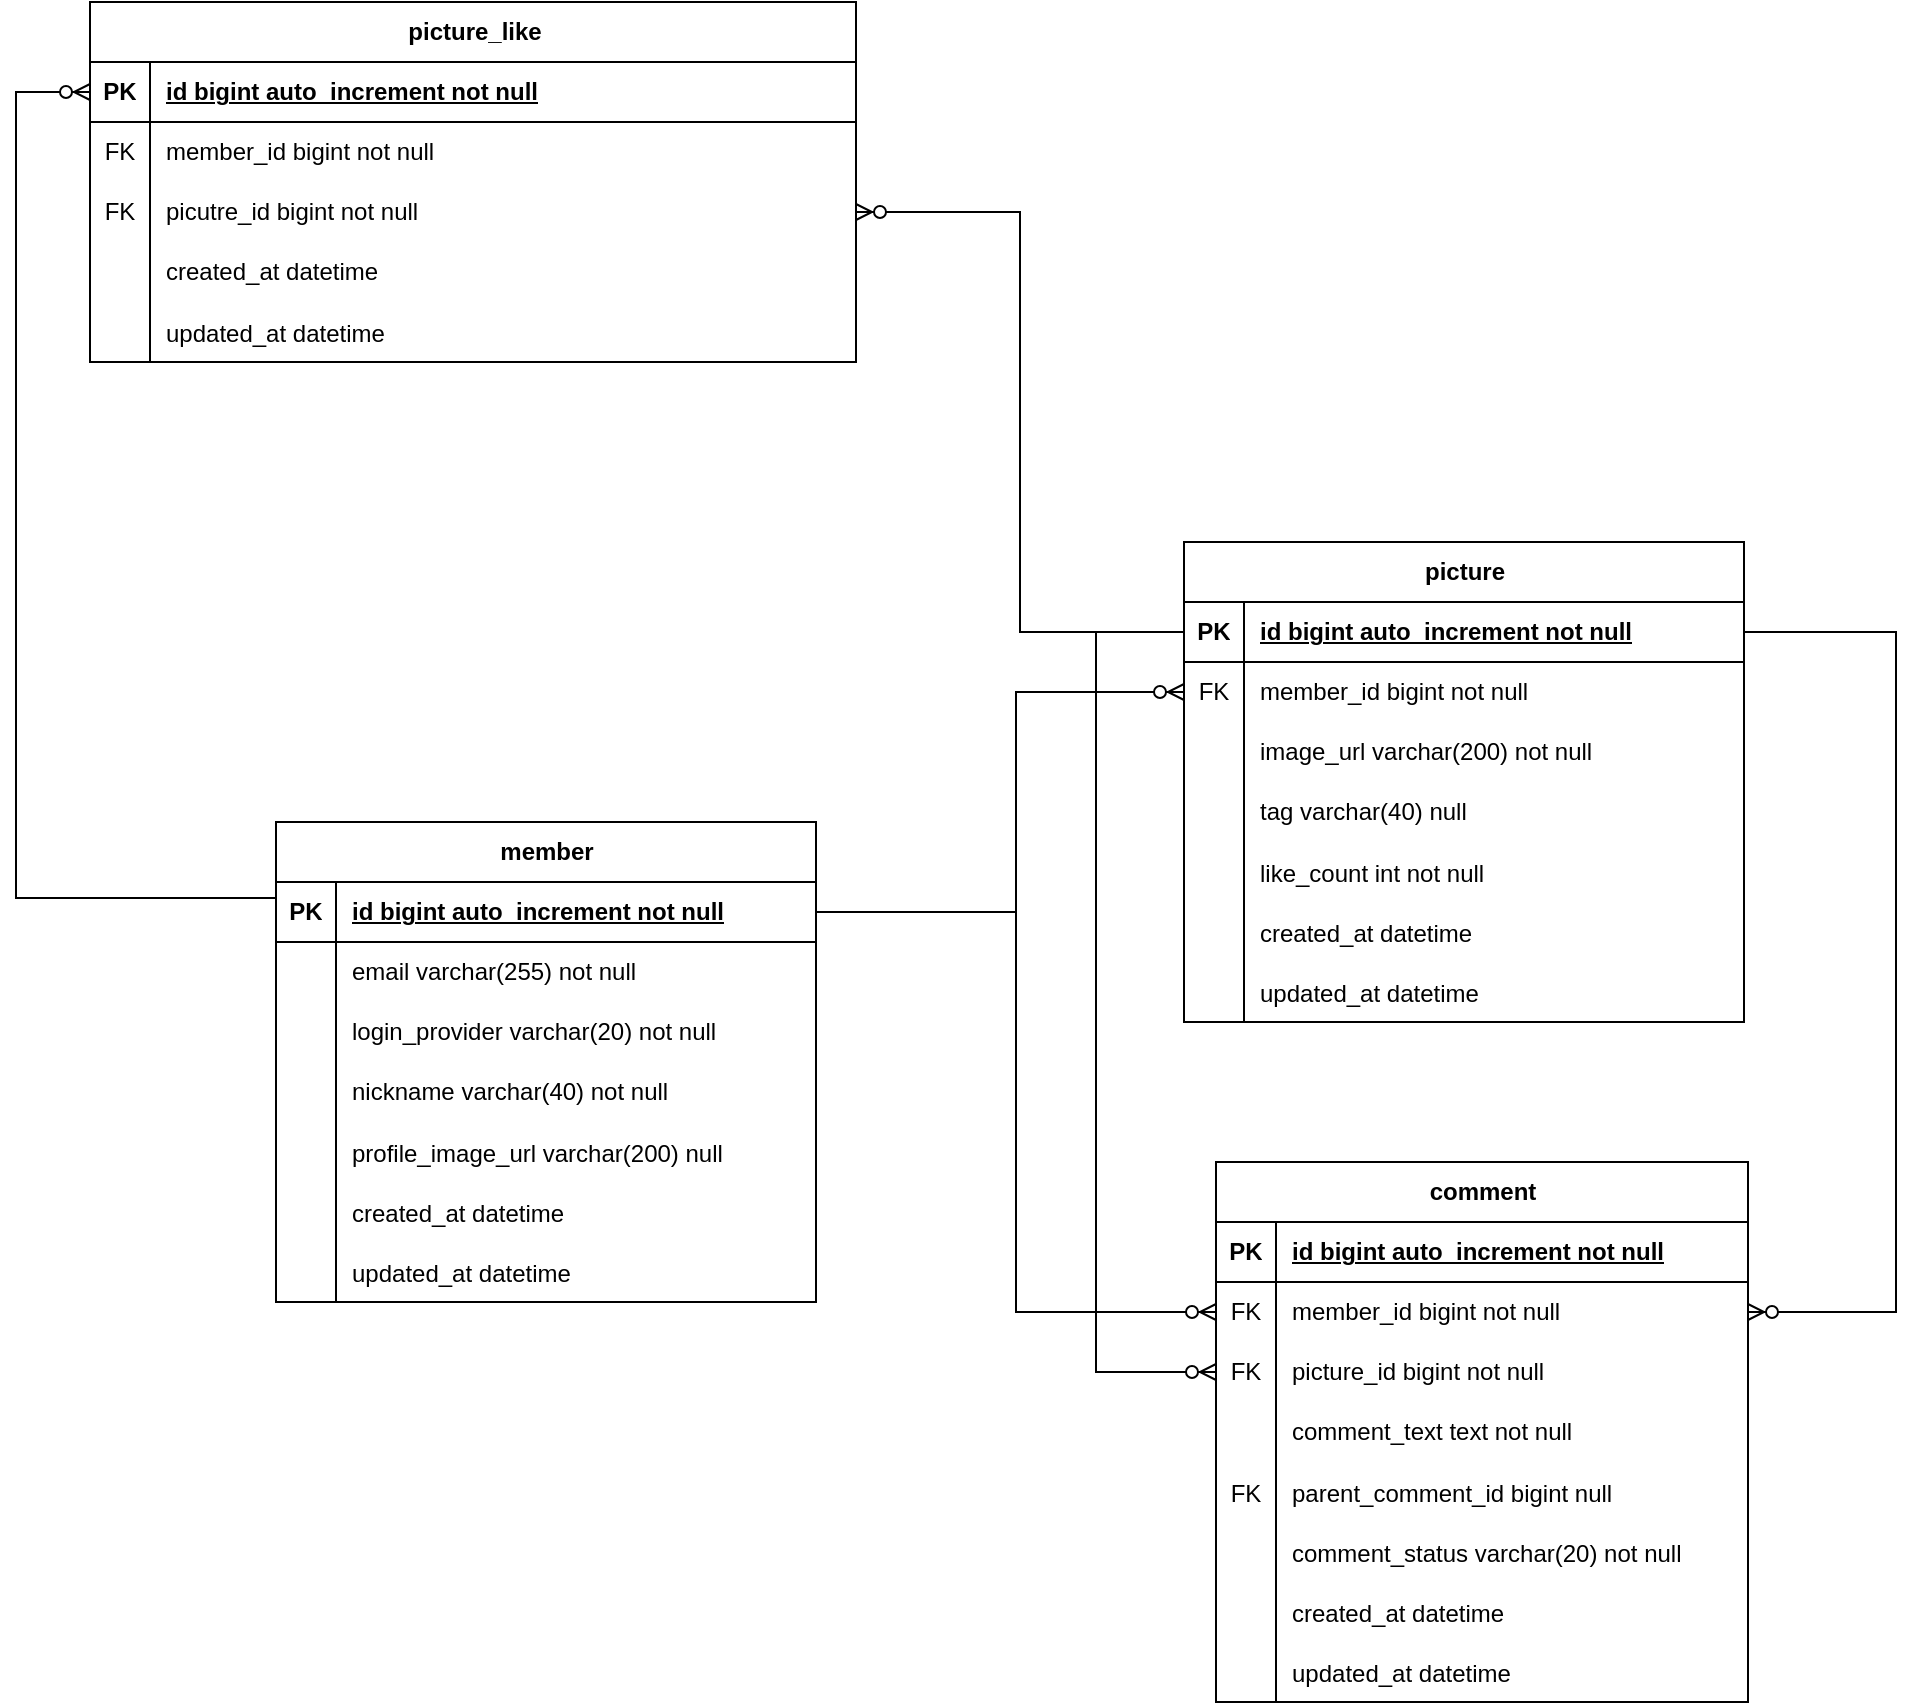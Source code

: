<mxfile version="24.2.5" type="github">
  <diagram id="C5RBs43oDa-KdzZeNtuy" name="Page-1">
    <mxGraphModel dx="2069" dy="1954" grid="1" gridSize="10" guides="1" tooltips="1" connect="1" arrows="1" fold="1" page="1" pageScale="1" pageWidth="827" pageHeight="1169" math="0" shadow="0">
      <root>
        <mxCell id="WIyWlLk6GJQsqaUBKTNV-0" />
        <mxCell id="WIyWlLk6GJQsqaUBKTNV-1" parent="WIyWlLk6GJQsqaUBKTNV-0" />
        <mxCell id="ZYRQew-c0iRV19jDSgAl-0" value="member" style="shape=table;startSize=30;container=1;collapsible=1;childLayout=tableLayout;fixedRows=1;rowLines=0;fontStyle=1;align=center;resizeLast=1;html=1;" vertex="1" parent="WIyWlLk6GJQsqaUBKTNV-1">
          <mxGeometry x="-40" y="280" width="270" height="240" as="geometry" />
        </mxCell>
        <mxCell id="ZYRQew-c0iRV19jDSgAl-1" value="" style="shape=tableRow;horizontal=0;startSize=0;swimlaneHead=0;swimlaneBody=0;fillColor=none;collapsible=0;dropTarget=0;points=[[0,0.5],[1,0.5]];portConstraint=eastwest;top=0;left=0;right=0;bottom=1;" vertex="1" parent="ZYRQew-c0iRV19jDSgAl-0">
          <mxGeometry y="30" width="270" height="30" as="geometry" />
        </mxCell>
        <mxCell id="ZYRQew-c0iRV19jDSgAl-2" value="PK" style="shape=partialRectangle;connectable=0;fillColor=none;top=0;left=0;bottom=0;right=0;fontStyle=1;overflow=hidden;whiteSpace=wrap;html=1;" vertex="1" parent="ZYRQew-c0iRV19jDSgAl-1">
          <mxGeometry width="30" height="30" as="geometry">
            <mxRectangle width="30" height="30" as="alternateBounds" />
          </mxGeometry>
        </mxCell>
        <mxCell id="ZYRQew-c0iRV19jDSgAl-3" value="id bigint auto_increment not null" style="shape=partialRectangle;connectable=0;fillColor=none;top=0;left=0;bottom=0;right=0;align=left;spacingLeft=6;fontStyle=5;overflow=hidden;whiteSpace=wrap;html=1;" vertex="1" parent="ZYRQew-c0iRV19jDSgAl-1">
          <mxGeometry x="30" width="240" height="30" as="geometry">
            <mxRectangle width="240" height="30" as="alternateBounds" />
          </mxGeometry>
        </mxCell>
        <mxCell id="ZYRQew-c0iRV19jDSgAl-4" value="" style="shape=tableRow;horizontal=0;startSize=0;swimlaneHead=0;swimlaneBody=0;fillColor=none;collapsible=0;dropTarget=0;points=[[0,0.5],[1,0.5]];portConstraint=eastwest;top=0;left=0;right=0;bottom=0;" vertex="1" parent="ZYRQew-c0iRV19jDSgAl-0">
          <mxGeometry y="60" width="270" height="30" as="geometry" />
        </mxCell>
        <mxCell id="ZYRQew-c0iRV19jDSgAl-5" value="" style="shape=partialRectangle;connectable=0;fillColor=none;top=0;left=0;bottom=0;right=0;editable=1;overflow=hidden;whiteSpace=wrap;html=1;" vertex="1" parent="ZYRQew-c0iRV19jDSgAl-4">
          <mxGeometry width="30" height="30" as="geometry">
            <mxRectangle width="30" height="30" as="alternateBounds" />
          </mxGeometry>
        </mxCell>
        <mxCell id="ZYRQew-c0iRV19jDSgAl-6" value="email varchar(255) not null" style="shape=partialRectangle;connectable=0;fillColor=none;top=0;left=0;bottom=0;right=0;align=left;spacingLeft=6;overflow=hidden;whiteSpace=wrap;html=1;" vertex="1" parent="ZYRQew-c0iRV19jDSgAl-4">
          <mxGeometry x="30" width="240" height="30" as="geometry">
            <mxRectangle width="240" height="30" as="alternateBounds" />
          </mxGeometry>
        </mxCell>
        <mxCell id="ZYRQew-c0iRV19jDSgAl-7" value="" style="shape=tableRow;horizontal=0;startSize=0;swimlaneHead=0;swimlaneBody=0;fillColor=none;collapsible=0;dropTarget=0;points=[[0,0.5],[1,0.5]];portConstraint=eastwest;top=0;left=0;right=0;bottom=0;" vertex="1" parent="ZYRQew-c0iRV19jDSgAl-0">
          <mxGeometry y="90" width="270" height="30" as="geometry" />
        </mxCell>
        <mxCell id="ZYRQew-c0iRV19jDSgAl-8" value="" style="shape=partialRectangle;connectable=0;fillColor=none;top=0;left=0;bottom=0;right=0;editable=1;overflow=hidden;whiteSpace=wrap;html=1;" vertex="1" parent="ZYRQew-c0iRV19jDSgAl-7">
          <mxGeometry width="30" height="30" as="geometry">
            <mxRectangle width="30" height="30" as="alternateBounds" />
          </mxGeometry>
        </mxCell>
        <mxCell id="ZYRQew-c0iRV19jDSgAl-9" value="login_provider varchar(20) not null" style="shape=partialRectangle;connectable=0;fillColor=none;top=0;left=0;bottom=0;right=0;align=left;spacingLeft=6;overflow=hidden;whiteSpace=wrap;html=1;" vertex="1" parent="ZYRQew-c0iRV19jDSgAl-7">
          <mxGeometry x="30" width="240" height="30" as="geometry">
            <mxRectangle width="240" height="30" as="alternateBounds" />
          </mxGeometry>
        </mxCell>
        <mxCell id="ZYRQew-c0iRV19jDSgAl-10" value="" style="shape=tableRow;horizontal=0;startSize=0;swimlaneHead=0;swimlaneBody=0;fillColor=none;collapsible=0;dropTarget=0;points=[[0,0.5],[1,0.5]];portConstraint=eastwest;top=0;left=0;right=0;bottom=0;" vertex="1" parent="ZYRQew-c0iRV19jDSgAl-0">
          <mxGeometry y="120" width="270" height="30" as="geometry" />
        </mxCell>
        <mxCell id="ZYRQew-c0iRV19jDSgAl-11" value="" style="shape=partialRectangle;connectable=0;fillColor=none;top=0;left=0;bottom=0;right=0;editable=1;overflow=hidden;whiteSpace=wrap;html=1;" vertex="1" parent="ZYRQew-c0iRV19jDSgAl-10">
          <mxGeometry width="30" height="30" as="geometry">
            <mxRectangle width="30" height="30" as="alternateBounds" />
          </mxGeometry>
        </mxCell>
        <mxCell id="ZYRQew-c0iRV19jDSgAl-12" value="nickname varchar(40) not null" style="shape=partialRectangle;connectable=0;fillColor=none;top=0;left=0;bottom=0;right=0;align=left;spacingLeft=6;overflow=hidden;whiteSpace=wrap;html=1;" vertex="1" parent="ZYRQew-c0iRV19jDSgAl-10">
          <mxGeometry x="30" width="240" height="30" as="geometry">
            <mxRectangle width="240" height="30" as="alternateBounds" />
          </mxGeometry>
        </mxCell>
        <mxCell id="ZYRQew-c0iRV19jDSgAl-13" value="" style="shape=tableRow;horizontal=0;startSize=0;swimlaneHead=0;swimlaneBody=0;fillColor=none;collapsible=0;dropTarget=0;points=[[0,0.5],[1,0.5]];portConstraint=eastwest;top=0;left=0;right=0;bottom=0;" vertex="1" parent="ZYRQew-c0iRV19jDSgAl-0">
          <mxGeometry y="150" width="270" height="30" as="geometry" />
        </mxCell>
        <mxCell id="ZYRQew-c0iRV19jDSgAl-14" value="" style="shape=partialRectangle;connectable=0;fillColor=none;top=0;left=0;bottom=0;right=0;editable=1;overflow=hidden;" vertex="1" parent="ZYRQew-c0iRV19jDSgAl-13">
          <mxGeometry width="30" height="30" as="geometry">
            <mxRectangle width="30" height="30" as="alternateBounds" />
          </mxGeometry>
        </mxCell>
        <mxCell id="ZYRQew-c0iRV19jDSgAl-15" value="profile_image_url varchar(200) null" style="shape=partialRectangle;connectable=0;fillColor=none;top=0;left=0;bottom=0;right=0;align=left;spacingLeft=6;overflow=hidden;" vertex="1" parent="ZYRQew-c0iRV19jDSgAl-13">
          <mxGeometry x="30" width="240" height="30" as="geometry">
            <mxRectangle width="240" height="30" as="alternateBounds" />
          </mxGeometry>
        </mxCell>
        <mxCell id="ZYRQew-c0iRV19jDSgAl-16" value="" style="shape=tableRow;horizontal=0;startSize=0;swimlaneHead=0;swimlaneBody=0;fillColor=none;collapsible=0;dropTarget=0;points=[[0,0.5],[1,0.5]];portConstraint=eastwest;top=0;left=0;right=0;bottom=0;" vertex="1" parent="ZYRQew-c0iRV19jDSgAl-0">
          <mxGeometry y="180" width="270" height="30" as="geometry" />
        </mxCell>
        <mxCell id="ZYRQew-c0iRV19jDSgAl-17" value="" style="shape=partialRectangle;connectable=0;fillColor=none;top=0;left=0;bottom=0;right=0;editable=1;overflow=hidden;" vertex="1" parent="ZYRQew-c0iRV19jDSgAl-16">
          <mxGeometry width="30" height="30" as="geometry">
            <mxRectangle width="30" height="30" as="alternateBounds" />
          </mxGeometry>
        </mxCell>
        <mxCell id="ZYRQew-c0iRV19jDSgAl-18" value="created_at datetime" style="shape=partialRectangle;connectable=0;fillColor=none;top=0;left=0;bottom=0;right=0;align=left;spacingLeft=6;overflow=hidden;" vertex="1" parent="ZYRQew-c0iRV19jDSgAl-16">
          <mxGeometry x="30" width="240" height="30" as="geometry">
            <mxRectangle width="240" height="30" as="alternateBounds" />
          </mxGeometry>
        </mxCell>
        <mxCell id="ZYRQew-c0iRV19jDSgAl-19" value="" style="shape=tableRow;horizontal=0;startSize=0;swimlaneHead=0;swimlaneBody=0;fillColor=none;collapsible=0;dropTarget=0;points=[[0,0.5],[1,0.5]];portConstraint=eastwest;top=0;left=0;right=0;bottom=0;" vertex="1" parent="ZYRQew-c0iRV19jDSgAl-0">
          <mxGeometry y="210" width="270" height="30" as="geometry" />
        </mxCell>
        <mxCell id="ZYRQew-c0iRV19jDSgAl-20" value="" style="shape=partialRectangle;connectable=0;fillColor=none;top=0;left=0;bottom=0;right=0;editable=1;overflow=hidden;" vertex="1" parent="ZYRQew-c0iRV19jDSgAl-19">
          <mxGeometry width="30" height="30" as="geometry">
            <mxRectangle width="30" height="30" as="alternateBounds" />
          </mxGeometry>
        </mxCell>
        <mxCell id="ZYRQew-c0iRV19jDSgAl-21" value="updated_at datetime" style="shape=partialRectangle;connectable=0;fillColor=none;top=0;left=0;bottom=0;right=0;align=left;spacingLeft=6;overflow=hidden;" vertex="1" parent="ZYRQew-c0iRV19jDSgAl-19">
          <mxGeometry x="30" width="240" height="30" as="geometry">
            <mxRectangle width="240" height="30" as="alternateBounds" />
          </mxGeometry>
        </mxCell>
        <mxCell id="ZYRQew-c0iRV19jDSgAl-22" value="" style="fontSize=12;html=1;endArrow=ERzeroToMany;endFill=1;rounded=0;entryX=0;entryY=0.5;entryDx=0;entryDy=0;exitX=1;exitY=0.5;exitDx=0;exitDy=0;edgeStyle=orthogonalEdgeStyle;" edge="1" parent="WIyWlLk6GJQsqaUBKTNV-1" source="ZYRQew-c0iRV19jDSgAl-1" target="ZYRQew-c0iRV19jDSgAl-43">
          <mxGeometry width="100" height="100" relative="1" as="geometry">
            <mxPoint x="550" y="240" as="sourcePoint" />
            <mxPoint x="630" y="140" as="targetPoint" />
            <Array as="points">
              <mxPoint x="330" y="325" />
              <mxPoint x="330" y="215" />
            </Array>
          </mxGeometry>
        </mxCell>
        <mxCell id="ZYRQew-c0iRV19jDSgAl-23" value="picture_like" style="shape=table;startSize=30;container=1;collapsible=1;childLayout=tableLayout;fixedRows=1;rowLines=0;fontStyle=1;align=center;resizeLast=1;html=1;" vertex="1" parent="WIyWlLk6GJQsqaUBKTNV-1">
          <mxGeometry x="-133" y="-130" width="383" height="180" as="geometry" />
        </mxCell>
        <mxCell id="ZYRQew-c0iRV19jDSgAl-24" value="" style="shape=tableRow;horizontal=0;startSize=0;swimlaneHead=0;swimlaneBody=0;fillColor=none;collapsible=0;dropTarget=0;points=[[0,0.5],[1,0.5]];portConstraint=eastwest;top=0;left=0;right=0;bottom=1;" vertex="1" parent="ZYRQew-c0iRV19jDSgAl-23">
          <mxGeometry y="30" width="383" height="30" as="geometry" />
        </mxCell>
        <mxCell id="ZYRQew-c0iRV19jDSgAl-25" value="PK" style="shape=partialRectangle;connectable=0;fillColor=none;top=0;left=0;bottom=0;right=0;fontStyle=1;overflow=hidden;whiteSpace=wrap;html=1;" vertex="1" parent="ZYRQew-c0iRV19jDSgAl-24">
          <mxGeometry width="30" height="30" as="geometry">
            <mxRectangle width="30" height="30" as="alternateBounds" />
          </mxGeometry>
        </mxCell>
        <mxCell id="ZYRQew-c0iRV19jDSgAl-26" value="id bigint auto_increment not null" style="shape=partialRectangle;connectable=0;fillColor=none;top=0;left=0;bottom=0;right=0;align=left;spacingLeft=6;fontStyle=5;overflow=hidden;whiteSpace=wrap;html=1;" vertex="1" parent="ZYRQew-c0iRV19jDSgAl-24">
          <mxGeometry x="30" width="353" height="30" as="geometry">
            <mxRectangle width="353" height="30" as="alternateBounds" />
          </mxGeometry>
        </mxCell>
        <mxCell id="ZYRQew-c0iRV19jDSgAl-27" value="" style="shape=tableRow;horizontal=0;startSize=0;swimlaneHead=0;swimlaneBody=0;fillColor=none;collapsible=0;dropTarget=0;points=[[0,0.5],[1,0.5]];portConstraint=eastwest;top=0;left=0;right=0;bottom=0;" vertex="1" parent="ZYRQew-c0iRV19jDSgAl-23">
          <mxGeometry y="60" width="383" height="30" as="geometry" />
        </mxCell>
        <mxCell id="ZYRQew-c0iRV19jDSgAl-28" value="&lt;div&gt;FK&lt;/div&gt;" style="shape=partialRectangle;connectable=0;fillColor=none;top=0;left=0;bottom=0;right=0;editable=1;overflow=hidden;whiteSpace=wrap;html=1;" vertex="1" parent="ZYRQew-c0iRV19jDSgAl-27">
          <mxGeometry width="30" height="30" as="geometry">
            <mxRectangle width="30" height="30" as="alternateBounds" />
          </mxGeometry>
        </mxCell>
        <mxCell id="ZYRQew-c0iRV19jDSgAl-29" value="member_id bigint not null" style="shape=partialRectangle;connectable=0;fillColor=none;top=0;left=0;bottom=0;right=0;align=left;spacingLeft=6;overflow=hidden;whiteSpace=wrap;html=1;" vertex="1" parent="ZYRQew-c0iRV19jDSgAl-27">
          <mxGeometry x="30" width="353" height="30" as="geometry">
            <mxRectangle width="353" height="30" as="alternateBounds" />
          </mxGeometry>
        </mxCell>
        <mxCell id="ZYRQew-c0iRV19jDSgAl-30" value="" style="shape=tableRow;horizontal=0;startSize=0;swimlaneHead=0;swimlaneBody=0;fillColor=none;collapsible=0;dropTarget=0;points=[[0,0.5],[1,0.5]];portConstraint=eastwest;top=0;left=0;right=0;bottom=0;" vertex="1" parent="ZYRQew-c0iRV19jDSgAl-23">
          <mxGeometry y="90" width="383" height="30" as="geometry" />
        </mxCell>
        <mxCell id="ZYRQew-c0iRV19jDSgAl-31" value="FK" style="shape=partialRectangle;connectable=0;fillColor=none;top=0;left=0;bottom=0;right=0;editable=1;overflow=hidden;whiteSpace=wrap;html=1;" vertex="1" parent="ZYRQew-c0iRV19jDSgAl-30">
          <mxGeometry width="30" height="30" as="geometry">
            <mxRectangle width="30" height="30" as="alternateBounds" />
          </mxGeometry>
        </mxCell>
        <mxCell id="ZYRQew-c0iRV19jDSgAl-32" value="picutre_id bigint not null" style="shape=partialRectangle;connectable=0;fillColor=none;top=0;left=0;bottom=0;right=0;align=left;spacingLeft=6;overflow=hidden;whiteSpace=wrap;html=1;" vertex="1" parent="ZYRQew-c0iRV19jDSgAl-30">
          <mxGeometry x="30" width="353" height="30" as="geometry">
            <mxRectangle width="353" height="30" as="alternateBounds" />
          </mxGeometry>
        </mxCell>
        <mxCell id="ZYRQew-c0iRV19jDSgAl-33" value="" style="shape=tableRow;horizontal=0;startSize=0;swimlaneHead=0;swimlaneBody=0;fillColor=none;collapsible=0;dropTarget=0;points=[[0,0.5],[1,0.5]];portConstraint=eastwest;top=0;left=0;right=0;bottom=0;" vertex="1" parent="ZYRQew-c0iRV19jDSgAl-23">
          <mxGeometry y="120" width="383" height="30" as="geometry" />
        </mxCell>
        <mxCell id="ZYRQew-c0iRV19jDSgAl-34" value="" style="shape=partialRectangle;connectable=0;fillColor=none;top=0;left=0;bottom=0;right=0;editable=1;overflow=hidden;whiteSpace=wrap;html=1;" vertex="1" parent="ZYRQew-c0iRV19jDSgAl-33">
          <mxGeometry width="30" height="30" as="geometry">
            <mxRectangle width="30" height="30" as="alternateBounds" />
          </mxGeometry>
        </mxCell>
        <mxCell id="ZYRQew-c0iRV19jDSgAl-35" value="created_at datetime" style="shape=partialRectangle;connectable=0;fillColor=none;top=0;left=0;bottom=0;right=0;align=left;spacingLeft=6;overflow=hidden;whiteSpace=wrap;html=1;" vertex="1" parent="ZYRQew-c0iRV19jDSgAl-33">
          <mxGeometry x="30" width="353" height="30" as="geometry">
            <mxRectangle width="353" height="30" as="alternateBounds" />
          </mxGeometry>
        </mxCell>
        <mxCell id="ZYRQew-c0iRV19jDSgAl-36" value="" style="shape=tableRow;horizontal=0;startSize=0;swimlaneHead=0;swimlaneBody=0;fillColor=none;collapsible=0;dropTarget=0;points=[[0,0.5],[1,0.5]];portConstraint=eastwest;top=0;left=0;right=0;bottom=0;" vertex="1" parent="ZYRQew-c0iRV19jDSgAl-23">
          <mxGeometry y="150" width="383" height="30" as="geometry" />
        </mxCell>
        <mxCell id="ZYRQew-c0iRV19jDSgAl-37" value="" style="shape=partialRectangle;connectable=0;fillColor=none;top=0;left=0;bottom=0;right=0;editable=1;overflow=hidden;" vertex="1" parent="ZYRQew-c0iRV19jDSgAl-36">
          <mxGeometry width="30" height="30" as="geometry">
            <mxRectangle width="30" height="30" as="alternateBounds" />
          </mxGeometry>
        </mxCell>
        <mxCell id="ZYRQew-c0iRV19jDSgAl-38" value="updated_at datetime" style="shape=partialRectangle;connectable=0;fillColor=none;top=0;left=0;bottom=0;right=0;align=left;spacingLeft=6;overflow=hidden;" vertex="1" parent="ZYRQew-c0iRV19jDSgAl-36">
          <mxGeometry x="30" width="353" height="30" as="geometry">
            <mxRectangle width="353" height="30" as="alternateBounds" />
          </mxGeometry>
        </mxCell>
        <mxCell id="ZYRQew-c0iRV19jDSgAl-39" value="picture" style="shape=table;startSize=30;container=1;collapsible=1;childLayout=tableLayout;fixedRows=1;rowLines=0;fontStyle=1;align=center;resizeLast=1;html=1;" vertex="1" parent="WIyWlLk6GJQsqaUBKTNV-1">
          <mxGeometry x="414" y="140" width="280" height="240" as="geometry" />
        </mxCell>
        <mxCell id="ZYRQew-c0iRV19jDSgAl-40" value="" style="shape=tableRow;horizontal=0;startSize=0;swimlaneHead=0;swimlaneBody=0;fillColor=none;collapsible=0;dropTarget=0;points=[[0,0.5],[1,0.5]];portConstraint=eastwest;top=0;left=0;right=0;bottom=1;" vertex="1" parent="ZYRQew-c0iRV19jDSgAl-39">
          <mxGeometry y="30" width="280" height="30" as="geometry" />
        </mxCell>
        <mxCell id="ZYRQew-c0iRV19jDSgAl-41" value="PK" style="shape=partialRectangle;connectable=0;fillColor=none;top=0;left=0;bottom=0;right=0;fontStyle=1;overflow=hidden;whiteSpace=wrap;html=1;" vertex="1" parent="ZYRQew-c0iRV19jDSgAl-40">
          <mxGeometry width="30" height="30" as="geometry">
            <mxRectangle width="30" height="30" as="alternateBounds" />
          </mxGeometry>
        </mxCell>
        <mxCell id="ZYRQew-c0iRV19jDSgAl-42" value="id bigint auto_increment not null" style="shape=partialRectangle;connectable=0;fillColor=none;top=0;left=0;bottom=0;right=0;align=left;spacingLeft=6;fontStyle=5;overflow=hidden;whiteSpace=wrap;html=1;" vertex="1" parent="ZYRQew-c0iRV19jDSgAl-40">
          <mxGeometry x="30" width="250" height="30" as="geometry">
            <mxRectangle width="250" height="30" as="alternateBounds" />
          </mxGeometry>
        </mxCell>
        <mxCell id="ZYRQew-c0iRV19jDSgAl-43" value="" style="shape=tableRow;horizontal=0;startSize=0;swimlaneHead=0;swimlaneBody=0;fillColor=none;collapsible=0;dropTarget=0;points=[[0,0.5],[1,0.5]];portConstraint=eastwest;top=0;left=0;right=0;bottom=0;" vertex="1" parent="ZYRQew-c0iRV19jDSgAl-39">
          <mxGeometry y="60" width="280" height="30" as="geometry" />
        </mxCell>
        <mxCell id="ZYRQew-c0iRV19jDSgAl-44" value="FK" style="shape=partialRectangle;connectable=0;fillColor=none;top=0;left=0;bottom=0;right=0;editable=1;overflow=hidden;whiteSpace=wrap;html=1;" vertex="1" parent="ZYRQew-c0iRV19jDSgAl-43">
          <mxGeometry width="30" height="30" as="geometry">
            <mxRectangle width="30" height="30" as="alternateBounds" />
          </mxGeometry>
        </mxCell>
        <mxCell id="ZYRQew-c0iRV19jDSgAl-45" value="member_id bigint not null" style="shape=partialRectangle;connectable=0;fillColor=none;top=0;left=0;bottom=0;right=0;align=left;spacingLeft=6;overflow=hidden;whiteSpace=wrap;html=1;" vertex="1" parent="ZYRQew-c0iRV19jDSgAl-43">
          <mxGeometry x="30" width="250" height="30" as="geometry">
            <mxRectangle width="250" height="30" as="alternateBounds" />
          </mxGeometry>
        </mxCell>
        <mxCell id="ZYRQew-c0iRV19jDSgAl-46" value="" style="shape=tableRow;horizontal=0;startSize=0;swimlaneHead=0;swimlaneBody=0;fillColor=none;collapsible=0;dropTarget=0;points=[[0,0.5],[1,0.5]];portConstraint=eastwest;top=0;left=0;right=0;bottom=0;" vertex="1" parent="ZYRQew-c0iRV19jDSgAl-39">
          <mxGeometry y="90" width="280" height="30" as="geometry" />
        </mxCell>
        <mxCell id="ZYRQew-c0iRV19jDSgAl-47" value="" style="shape=partialRectangle;connectable=0;fillColor=none;top=0;left=0;bottom=0;right=0;editable=1;overflow=hidden;whiteSpace=wrap;html=1;" vertex="1" parent="ZYRQew-c0iRV19jDSgAl-46">
          <mxGeometry width="30" height="30" as="geometry">
            <mxRectangle width="30" height="30" as="alternateBounds" />
          </mxGeometry>
        </mxCell>
        <mxCell id="ZYRQew-c0iRV19jDSgAl-48" value="image_url varchar(200) not null" style="shape=partialRectangle;connectable=0;fillColor=none;top=0;left=0;bottom=0;right=0;align=left;spacingLeft=6;overflow=hidden;whiteSpace=wrap;html=1;" vertex="1" parent="ZYRQew-c0iRV19jDSgAl-46">
          <mxGeometry x="30" width="250" height="30" as="geometry">
            <mxRectangle width="250" height="30" as="alternateBounds" />
          </mxGeometry>
        </mxCell>
        <mxCell id="ZYRQew-c0iRV19jDSgAl-49" value="" style="shape=tableRow;horizontal=0;startSize=0;swimlaneHead=0;swimlaneBody=0;fillColor=none;collapsible=0;dropTarget=0;points=[[0,0.5],[1,0.5]];portConstraint=eastwest;top=0;left=0;right=0;bottom=0;" vertex="1" parent="ZYRQew-c0iRV19jDSgAl-39">
          <mxGeometry y="120" width="280" height="30" as="geometry" />
        </mxCell>
        <mxCell id="ZYRQew-c0iRV19jDSgAl-50" value="" style="shape=partialRectangle;connectable=0;fillColor=none;top=0;left=0;bottom=0;right=0;editable=1;overflow=hidden;whiteSpace=wrap;html=1;" vertex="1" parent="ZYRQew-c0iRV19jDSgAl-49">
          <mxGeometry width="30" height="30" as="geometry">
            <mxRectangle width="30" height="30" as="alternateBounds" />
          </mxGeometry>
        </mxCell>
        <mxCell id="ZYRQew-c0iRV19jDSgAl-51" value="tag varchar(40) null" style="shape=partialRectangle;connectable=0;fillColor=none;top=0;left=0;bottom=0;right=0;align=left;spacingLeft=6;overflow=hidden;whiteSpace=wrap;html=1;" vertex="1" parent="ZYRQew-c0iRV19jDSgAl-49">
          <mxGeometry x="30" width="250" height="30" as="geometry">
            <mxRectangle width="250" height="30" as="alternateBounds" />
          </mxGeometry>
        </mxCell>
        <mxCell id="ZYRQew-c0iRV19jDSgAl-52" value="" style="shape=tableRow;horizontal=0;startSize=0;swimlaneHead=0;swimlaneBody=0;fillColor=none;collapsible=0;dropTarget=0;points=[[0,0.5],[1,0.5]];portConstraint=eastwest;top=0;left=0;right=0;bottom=0;" vertex="1" parent="ZYRQew-c0iRV19jDSgAl-39">
          <mxGeometry y="150" width="280" height="30" as="geometry" />
        </mxCell>
        <mxCell id="ZYRQew-c0iRV19jDSgAl-53" value="" style="shape=partialRectangle;connectable=0;fillColor=none;top=0;left=0;bottom=0;right=0;editable=1;overflow=hidden;" vertex="1" parent="ZYRQew-c0iRV19jDSgAl-52">
          <mxGeometry width="30" height="30" as="geometry">
            <mxRectangle width="30" height="30" as="alternateBounds" />
          </mxGeometry>
        </mxCell>
        <mxCell id="ZYRQew-c0iRV19jDSgAl-54" value="like_count int not null" style="shape=partialRectangle;connectable=0;fillColor=none;top=0;left=0;bottom=0;right=0;align=left;spacingLeft=6;overflow=hidden;" vertex="1" parent="ZYRQew-c0iRV19jDSgAl-52">
          <mxGeometry x="30" width="250" height="30" as="geometry">
            <mxRectangle width="250" height="30" as="alternateBounds" />
          </mxGeometry>
        </mxCell>
        <mxCell id="ZYRQew-c0iRV19jDSgAl-55" value="" style="shape=tableRow;horizontal=0;startSize=0;swimlaneHead=0;swimlaneBody=0;fillColor=none;collapsible=0;dropTarget=0;points=[[0,0.5],[1,0.5]];portConstraint=eastwest;top=0;left=0;right=0;bottom=0;" vertex="1" parent="ZYRQew-c0iRV19jDSgAl-39">
          <mxGeometry y="180" width="280" height="30" as="geometry" />
        </mxCell>
        <mxCell id="ZYRQew-c0iRV19jDSgAl-56" value="" style="shape=partialRectangle;connectable=0;fillColor=none;top=0;left=0;bottom=0;right=0;editable=1;overflow=hidden;" vertex="1" parent="ZYRQew-c0iRV19jDSgAl-55">
          <mxGeometry width="30" height="30" as="geometry">
            <mxRectangle width="30" height="30" as="alternateBounds" />
          </mxGeometry>
        </mxCell>
        <mxCell id="ZYRQew-c0iRV19jDSgAl-57" value="created_at datetime" style="shape=partialRectangle;connectable=0;fillColor=none;top=0;left=0;bottom=0;right=0;align=left;spacingLeft=6;overflow=hidden;" vertex="1" parent="ZYRQew-c0iRV19jDSgAl-55">
          <mxGeometry x="30" width="250" height="30" as="geometry">
            <mxRectangle width="250" height="30" as="alternateBounds" />
          </mxGeometry>
        </mxCell>
        <mxCell id="ZYRQew-c0iRV19jDSgAl-58" value="" style="shape=tableRow;horizontal=0;startSize=0;swimlaneHead=0;swimlaneBody=0;fillColor=none;collapsible=0;dropTarget=0;points=[[0,0.5],[1,0.5]];portConstraint=eastwest;top=0;left=0;right=0;bottom=0;" vertex="1" parent="ZYRQew-c0iRV19jDSgAl-39">
          <mxGeometry y="210" width="280" height="30" as="geometry" />
        </mxCell>
        <mxCell id="ZYRQew-c0iRV19jDSgAl-59" value="" style="shape=partialRectangle;connectable=0;fillColor=none;top=0;left=0;bottom=0;right=0;editable=1;overflow=hidden;" vertex="1" parent="ZYRQew-c0iRV19jDSgAl-58">
          <mxGeometry width="30" height="30" as="geometry">
            <mxRectangle width="30" height="30" as="alternateBounds" />
          </mxGeometry>
        </mxCell>
        <mxCell id="ZYRQew-c0iRV19jDSgAl-60" value="updated_at datetime" style="shape=partialRectangle;connectable=0;fillColor=none;top=0;left=0;bottom=0;right=0;align=left;spacingLeft=6;overflow=hidden;" vertex="1" parent="ZYRQew-c0iRV19jDSgAl-58">
          <mxGeometry x="30" width="250" height="30" as="geometry">
            <mxRectangle width="250" height="30" as="alternateBounds" />
          </mxGeometry>
        </mxCell>
        <mxCell id="ZYRQew-c0iRV19jDSgAl-61" value="" style="fontSize=12;html=1;endArrow=ERzeroToMany;endFill=1;rounded=0;exitX=0;exitY=0.267;exitDx=0;exitDy=0;exitPerimeter=0;entryX=0;entryY=0.5;entryDx=0;entryDy=0;edgeStyle=orthogonalEdgeStyle;" edge="1" parent="WIyWlLk6GJQsqaUBKTNV-1" source="ZYRQew-c0iRV19jDSgAl-1" target="ZYRQew-c0iRV19jDSgAl-24">
          <mxGeometry width="100" height="100" relative="1" as="geometry">
            <mxPoint x="-160" y="390" as="sourcePoint" />
            <mxPoint x="-270" y="530" as="targetPoint" />
            <Array as="points">
              <mxPoint x="-170" y="318" />
              <mxPoint x="-170" y="-85" />
            </Array>
          </mxGeometry>
        </mxCell>
        <mxCell id="ZYRQew-c0iRV19jDSgAl-62" value="" style="fontSize=12;html=1;endArrow=ERzeroToMany;endFill=1;rounded=0;exitX=0;exitY=0.5;exitDx=0;exitDy=0;entryX=1;entryY=0.5;entryDx=0;entryDy=0;edgeStyle=orthogonalEdgeStyle;" edge="1" parent="WIyWlLk6GJQsqaUBKTNV-1" source="ZYRQew-c0iRV19jDSgAl-40" target="ZYRQew-c0iRV19jDSgAl-30">
          <mxGeometry width="100" height="100" relative="1" as="geometry">
            <mxPoint x="730" y="620" as="sourcePoint" />
            <mxPoint x="650" y="360" as="targetPoint" />
          </mxGeometry>
        </mxCell>
        <mxCell id="ZYRQew-c0iRV19jDSgAl-63" value="" style="fontSize=12;html=1;endArrow=ERzeroToMany;endFill=1;rounded=0;entryX=0;entryY=0.5;entryDx=0;entryDy=0;exitX=1;exitY=0.5;exitDx=0;exitDy=0;edgeStyle=orthogonalEdgeStyle;" edge="1" parent="WIyWlLk6GJQsqaUBKTNV-1" source="ZYRQew-c0iRV19jDSgAl-1" target="ZYRQew-c0iRV19jDSgAl-69">
          <mxGeometry width="100" height="100" relative="1" as="geometry">
            <mxPoint x="550" y="700" as="sourcePoint" />
            <mxPoint x="650" y="600" as="targetPoint" />
          </mxGeometry>
        </mxCell>
        <mxCell id="ZYRQew-c0iRV19jDSgAl-64" value="" style="fontSize=12;html=1;endArrow=ERzeroToMany;endFill=1;rounded=0;exitX=1;exitY=0.5;exitDx=0;exitDy=0;entryX=1;entryY=0.5;entryDx=0;entryDy=0;edgeStyle=orthogonalEdgeStyle;" edge="1" parent="WIyWlLk6GJQsqaUBKTNV-1" source="ZYRQew-c0iRV19jDSgAl-40" target="ZYRQew-c0iRV19jDSgAl-69">
          <mxGeometry width="100" height="100" relative="1" as="geometry">
            <mxPoint x="748.5" y="245" as="sourcePoint" />
            <mxPoint x="748.5" y="555" as="targetPoint" />
            <Array as="points">
              <mxPoint x="770" y="185" />
              <mxPoint x="770" y="525" />
            </Array>
          </mxGeometry>
        </mxCell>
        <mxCell id="ZYRQew-c0iRV19jDSgAl-65" value="comment" style="shape=table;startSize=30;container=1;collapsible=1;childLayout=tableLayout;fixedRows=1;rowLines=0;fontStyle=1;align=center;resizeLast=1;html=1;" vertex="1" parent="WIyWlLk6GJQsqaUBKTNV-1">
          <mxGeometry x="430" y="450" width="266" height="270" as="geometry" />
        </mxCell>
        <mxCell id="ZYRQew-c0iRV19jDSgAl-66" value="" style="shape=tableRow;horizontal=0;startSize=0;swimlaneHead=0;swimlaneBody=0;fillColor=none;collapsible=0;dropTarget=0;points=[[0,0.5],[1,0.5]];portConstraint=eastwest;top=0;left=0;right=0;bottom=1;" vertex="1" parent="ZYRQew-c0iRV19jDSgAl-65">
          <mxGeometry y="30" width="266" height="30" as="geometry" />
        </mxCell>
        <mxCell id="ZYRQew-c0iRV19jDSgAl-67" value="PK" style="shape=partialRectangle;connectable=0;fillColor=none;top=0;left=0;bottom=0;right=0;fontStyle=1;overflow=hidden;whiteSpace=wrap;html=1;" vertex="1" parent="ZYRQew-c0iRV19jDSgAl-66">
          <mxGeometry width="30" height="30" as="geometry">
            <mxRectangle width="30" height="30" as="alternateBounds" />
          </mxGeometry>
        </mxCell>
        <mxCell id="ZYRQew-c0iRV19jDSgAl-68" value="id bigint auto_increment not null" style="shape=partialRectangle;connectable=0;fillColor=none;top=0;left=0;bottom=0;right=0;align=left;spacingLeft=6;fontStyle=5;overflow=hidden;whiteSpace=wrap;html=1;" vertex="1" parent="ZYRQew-c0iRV19jDSgAl-66">
          <mxGeometry x="30" width="236" height="30" as="geometry">
            <mxRectangle width="236" height="30" as="alternateBounds" />
          </mxGeometry>
        </mxCell>
        <mxCell id="ZYRQew-c0iRV19jDSgAl-69" value="" style="shape=tableRow;horizontal=0;startSize=0;swimlaneHead=0;swimlaneBody=0;fillColor=none;collapsible=0;dropTarget=0;points=[[0,0.5],[1,0.5]];portConstraint=eastwest;top=0;left=0;right=0;bottom=0;" vertex="1" parent="ZYRQew-c0iRV19jDSgAl-65">
          <mxGeometry y="60" width="266" height="30" as="geometry" />
        </mxCell>
        <mxCell id="ZYRQew-c0iRV19jDSgAl-70" value="FK" style="shape=partialRectangle;connectable=0;fillColor=none;top=0;left=0;bottom=0;right=0;editable=1;overflow=hidden;whiteSpace=wrap;html=1;" vertex="1" parent="ZYRQew-c0iRV19jDSgAl-69">
          <mxGeometry width="30" height="30" as="geometry">
            <mxRectangle width="30" height="30" as="alternateBounds" />
          </mxGeometry>
        </mxCell>
        <mxCell id="ZYRQew-c0iRV19jDSgAl-71" value="member_id bigint not null" style="shape=partialRectangle;connectable=0;fillColor=none;top=0;left=0;bottom=0;right=0;align=left;spacingLeft=6;overflow=hidden;whiteSpace=wrap;html=1;" vertex="1" parent="ZYRQew-c0iRV19jDSgAl-69">
          <mxGeometry x="30" width="236" height="30" as="geometry">
            <mxRectangle width="236" height="30" as="alternateBounds" />
          </mxGeometry>
        </mxCell>
        <mxCell id="ZYRQew-c0iRV19jDSgAl-72" value="" style="shape=tableRow;horizontal=0;startSize=0;swimlaneHead=0;swimlaneBody=0;fillColor=none;collapsible=0;dropTarget=0;points=[[0,0.5],[1,0.5]];portConstraint=eastwest;top=0;left=0;right=0;bottom=0;" vertex="1" parent="ZYRQew-c0iRV19jDSgAl-65">
          <mxGeometry y="90" width="266" height="30" as="geometry" />
        </mxCell>
        <mxCell id="ZYRQew-c0iRV19jDSgAl-73" value="FK" style="shape=partialRectangle;connectable=0;fillColor=none;top=0;left=0;bottom=0;right=0;editable=1;overflow=hidden;whiteSpace=wrap;html=1;" vertex="1" parent="ZYRQew-c0iRV19jDSgAl-72">
          <mxGeometry width="30" height="30" as="geometry">
            <mxRectangle width="30" height="30" as="alternateBounds" />
          </mxGeometry>
        </mxCell>
        <mxCell id="ZYRQew-c0iRV19jDSgAl-74" value="picture_id bigint not null" style="shape=partialRectangle;connectable=0;fillColor=none;top=0;left=0;bottom=0;right=0;align=left;spacingLeft=6;overflow=hidden;whiteSpace=wrap;html=1;" vertex="1" parent="ZYRQew-c0iRV19jDSgAl-72">
          <mxGeometry x="30" width="236" height="30" as="geometry">
            <mxRectangle width="236" height="30" as="alternateBounds" />
          </mxGeometry>
        </mxCell>
        <mxCell id="ZYRQew-c0iRV19jDSgAl-75" value="" style="shape=tableRow;horizontal=0;startSize=0;swimlaneHead=0;swimlaneBody=0;fillColor=none;collapsible=0;dropTarget=0;points=[[0,0.5],[1,0.5]];portConstraint=eastwest;top=0;left=0;right=0;bottom=0;" vertex="1" parent="ZYRQew-c0iRV19jDSgAl-65">
          <mxGeometry y="120" width="266" height="30" as="geometry" />
        </mxCell>
        <mxCell id="ZYRQew-c0iRV19jDSgAl-76" value="" style="shape=partialRectangle;connectable=0;fillColor=none;top=0;left=0;bottom=0;right=0;editable=1;overflow=hidden;whiteSpace=wrap;html=1;" vertex="1" parent="ZYRQew-c0iRV19jDSgAl-75">
          <mxGeometry width="30" height="30" as="geometry">
            <mxRectangle width="30" height="30" as="alternateBounds" />
          </mxGeometry>
        </mxCell>
        <mxCell id="ZYRQew-c0iRV19jDSgAl-77" value="comment_text text not null" style="shape=partialRectangle;connectable=0;fillColor=none;top=0;left=0;bottom=0;right=0;align=left;spacingLeft=6;overflow=hidden;whiteSpace=wrap;html=1;" vertex="1" parent="ZYRQew-c0iRV19jDSgAl-75">
          <mxGeometry x="30" width="236" height="30" as="geometry">
            <mxRectangle width="236" height="30" as="alternateBounds" />
          </mxGeometry>
        </mxCell>
        <mxCell id="ZYRQew-c0iRV19jDSgAl-78" value="" style="shape=tableRow;horizontal=0;startSize=0;swimlaneHead=0;swimlaneBody=0;fillColor=none;collapsible=0;dropTarget=0;points=[[0,0.5],[1,0.5]];portConstraint=eastwest;top=0;left=0;right=0;bottom=0;" vertex="1" parent="ZYRQew-c0iRV19jDSgAl-65">
          <mxGeometry y="150" width="266" height="30" as="geometry" />
        </mxCell>
        <mxCell id="ZYRQew-c0iRV19jDSgAl-79" value="FK" style="shape=partialRectangle;connectable=0;fillColor=none;top=0;left=0;bottom=0;right=0;editable=1;overflow=hidden;" vertex="1" parent="ZYRQew-c0iRV19jDSgAl-78">
          <mxGeometry width="30" height="30" as="geometry">
            <mxRectangle width="30" height="30" as="alternateBounds" />
          </mxGeometry>
        </mxCell>
        <mxCell id="ZYRQew-c0iRV19jDSgAl-80" value="parent_comment_id bigint null" style="shape=partialRectangle;connectable=0;fillColor=none;top=0;left=0;bottom=0;right=0;align=left;spacingLeft=6;overflow=hidden;" vertex="1" parent="ZYRQew-c0iRV19jDSgAl-78">
          <mxGeometry x="30" width="236" height="30" as="geometry">
            <mxRectangle width="236" height="30" as="alternateBounds" />
          </mxGeometry>
        </mxCell>
        <mxCell id="ZYRQew-c0iRV19jDSgAl-81" value="" style="shape=tableRow;horizontal=0;startSize=0;swimlaneHead=0;swimlaneBody=0;fillColor=none;collapsible=0;dropTarget=0;points=[[0,0.5],[1,0.5]];portConstraint=eastwest;top=0;left=0;right=0;bottom=0;" vertex="1" parent="ZYRQew-c0iRV19jDSgAl-65">
          <mxGeometry y="180" width="266" height="30" as="geometry" />
        </mxCell>
        <mxCell id="ZYRQew-c0iRV19jDSgAl-82" value="" style="shape=partialRectangle;connectable=0;fillColor=none;top=0;left=0;bottom=0;right=0;editable=1;overflow=hidden;" vertex="1" parent="ZYRQew-c0iRV19jDSgAl-81">
          <mxGeometry width="30" height="30" as="geometry">
            <mxRectangle width="30" height="30" as="alternateBounds" />
          </mxGeometry>
        </mxCell>
        <mxCell id="ZYRQew-c0iRV19jDSgAl-83" value="comment_status varchar(20) not null" style="shape=partialRectangle;connectable=0;fillColor=none;top=0;left=0;bottom=0;right=0;align=left;spacingLeft=6;overflow=hidden;" vertex="1" parent="ZYRQew-c0iRV19jDSgAl-81">
          <mxGeometry x="30" width="236" height="30" as="geometry">
            <mxRectangle width="236" height="30" as="alternateBounds" />
          </mxGeometry>
        </mxCell>
        <mxCell id="ZYRQew-c0iRV19jDSgAl-84" value="" style="shape=tableRow;horizontal=0;startSize=0;swimlaneHead=0;swimlaneBody=0;fillColor=none;collapsible=0;dropTarget=0;points=[[0,0.5],[1,0.5]];portConstraint=eastwest;top=0;left=0;right=0;bottom=0;" vertex="1" parent="ZYRQew-c0iRV19jDSgAl-65">
          <mxGeometry y="210" width="266" height="30" as="geometry" />
        </mxCell>
        <mxCell id="ZYRQew-c0iRV19jDSgAl-85" value="" style="shape=partialRectangle;connectable=0;fillColor=none;top=0;left=0;bottom=0;right=0;editable=1;overflow=hidden;" vertex="1" parent="ZYRQew-c0iRV19jDSgAl-84">
          <mxGeometry width="30" height="30" as="geometry">
            <mxRectangle width="30" height="30" as="alternateBounds" />
          </mxGeometry>
        </mxCell>
        <mxCell id="ZYRQew-c0iRV19jDSgAl-86" value="created_at datetime" style="shape=partialRectangle;connectable=0;fillColor=none;top=0;left=0;bottom=0;right=0;align=left;spacingLeft=6;overflow=hidden;" vertex="1" parent="ZYRQew-c0iRV19jDSgAl-84">
          <mxGeometry x="30" width="236" height="30" as="geometry">
            <mxRectangle width="236" height="30" as="alternateBounds" />
          </mxGeometry>
        </mxCell>
        <mxCell id="ZYRQew-c0iRV19jDSgAl-87" value="" style="shape=tableRow;horizontal=0;startSize=0;swimlaneHead=0;swimlaneBody=0;fillColor=none;collapsible=0;dropTarget=0;points=[[0,0.5],[1,0.5]];portConstraint=eastwest;top=0;left=0;right=0;bottom=0;" vertex="1" parent="ZYRQew-c0iRV19jDSgAl-65">
          <mxGeometry y="240" width="266" height="30" as="geometry" />
        </mxCell>
        <mxCell id="ZYRQew-c0iRV19jDSgAl-88" value="" style="shape=partialRectangle;connectable=0;fillColor=none;top=0;left=0;bottom=0;right=0;editable=1;overflow=hidden;" vertex="1" parent="ZYRQew-c0iRV19jDSgAl-87">
          <mxGeometry width="30" height="30" as="geometry">
            <mxRectangle width="30" height="30" as="alternateBounds" />
          </mxGeometry>
        </mxCell>
        <mxCell id="ZYRQew-c0iRV19jDSgAl-89" value="updated_at datetime" style="shape=partialRectangle;connectable=0;fillColor=none;top=0;left=0;bottom=0;right=0;align=left;spacingLeft=6;overflow=hidden;" vertex="1" parent="ZYRQew-c0iRV19jDSgAl-87">
          <mxGeometry x="30" width="236" height="30" as="geometry">
            <mxRectangle width="236" height="30" as="alternateBounds" />
          </mxGeometry>
        </mxCell>
        <mxCell id="ZYRQew-c0iRV19jDSgAl-90" value="" style="fontSize=12;html=1;endArrow=ERzeroToMany;endFill=1;rounded=0;entryX=0;entryY=0.5;entryDx=0;entryDy=0;edgeStyle=orthogonalEdgeStyle;exitX=0;exitY=0.5;exitDx=0;exitDy=0;" edge="1" parent="WIyWlLk6GJQsqaUBKTNV-1" source="ZYRQew-c0iRV19jDSgAl-40" target="ZYRQew-c0iRV19jDSgAl-72">
          <mxGeometry width="100" height="100" relative="1" as="geometry">
            <mxPoint x="260" y="190" as="sourcePoint" />
            <mxPoint x="260" y="682" as="targetPoint" />
            <Array as="points">
              <mxPoint x="370" y="185" />
              <mxPoint x="370" y="555" />
            </Array>
          </mxGeometry>
        </mxCell>
      </root>
    </mxGraphModel>
  </diagram>
</mxfile>
